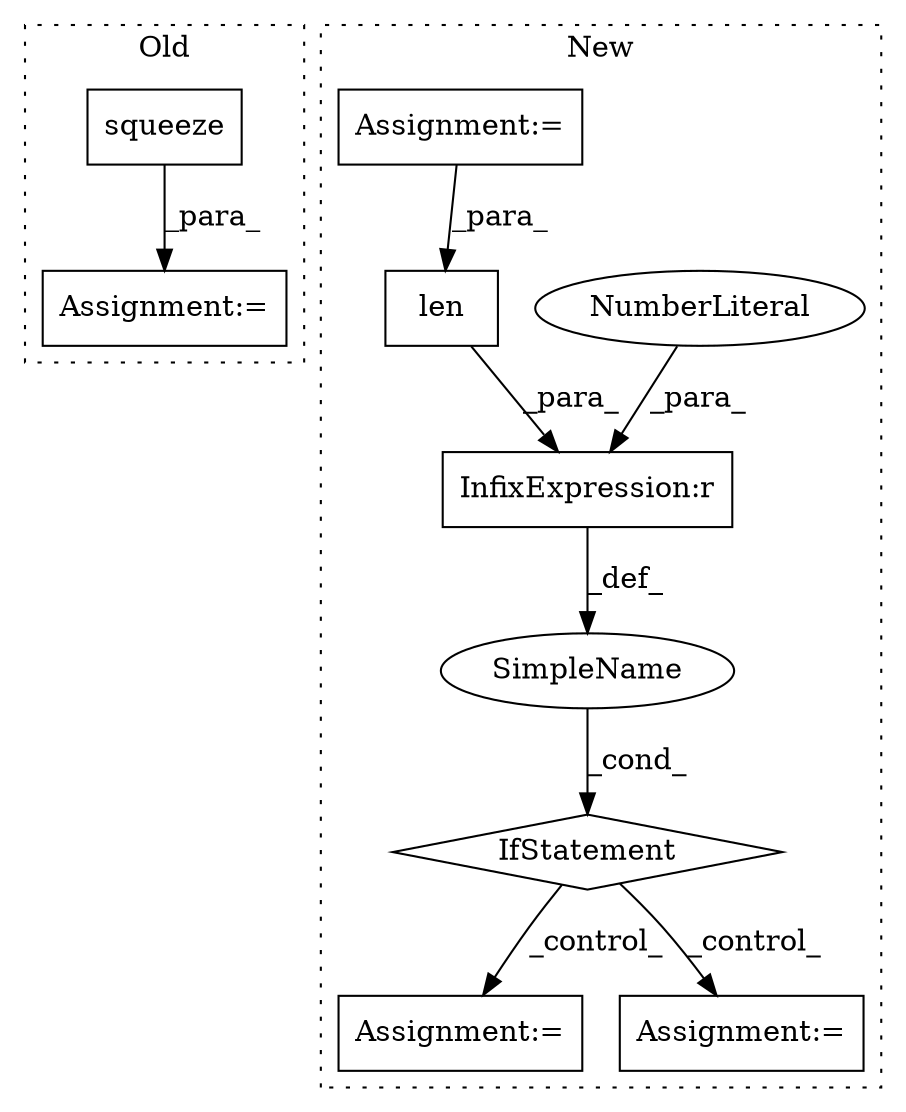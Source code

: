 digraph G {
subgraph cluster0 {
1 [label="squeeze" a="32" s="1503" l="9" shape="box"];
7 [label="Assignment:=" a="7" s="1441" l="1" shape="box"];
label = "Old";
style="dotted";
}
subgraph cluster1 {
2 [label="IfStatement" a="25" s="2469,2497" l="4,2" shape="diamond"];
3 [label="Assignment:=" a="7" s="2521" l="1" shape="box"];
4 [label="SimpleName" a="42" s="" l="" shape="ellipse"];
5 [label="InfixExpression:r" a="27" s="2493" l="3" shape="box"];
6 [label="NumberLiteral" a="34" s="2496" l="1" shape="ellipse"];
8 [label="len" a="32" s="2473,2492" l="4,1" shape="box"];
9 [label="Assignment:=" a="7" s="1667" l="15" shape="box"];
10 [label="Assignment:=" a="7" s="2616" l="1" shape="box"];
label = "New";
style="dotted";
}
1 -> 7 [label="_para_"];
2 -> 10 [label="_control_"];
2 -> 3 [label="_control_"];
4 -> 2 [label="_cond_"];
5 -> 4 [label="_def_"];
6 -> 5 [label="_para_"];
8 -> 5 [label="_para_"];
9 -> 8 [label="_para_"];
}